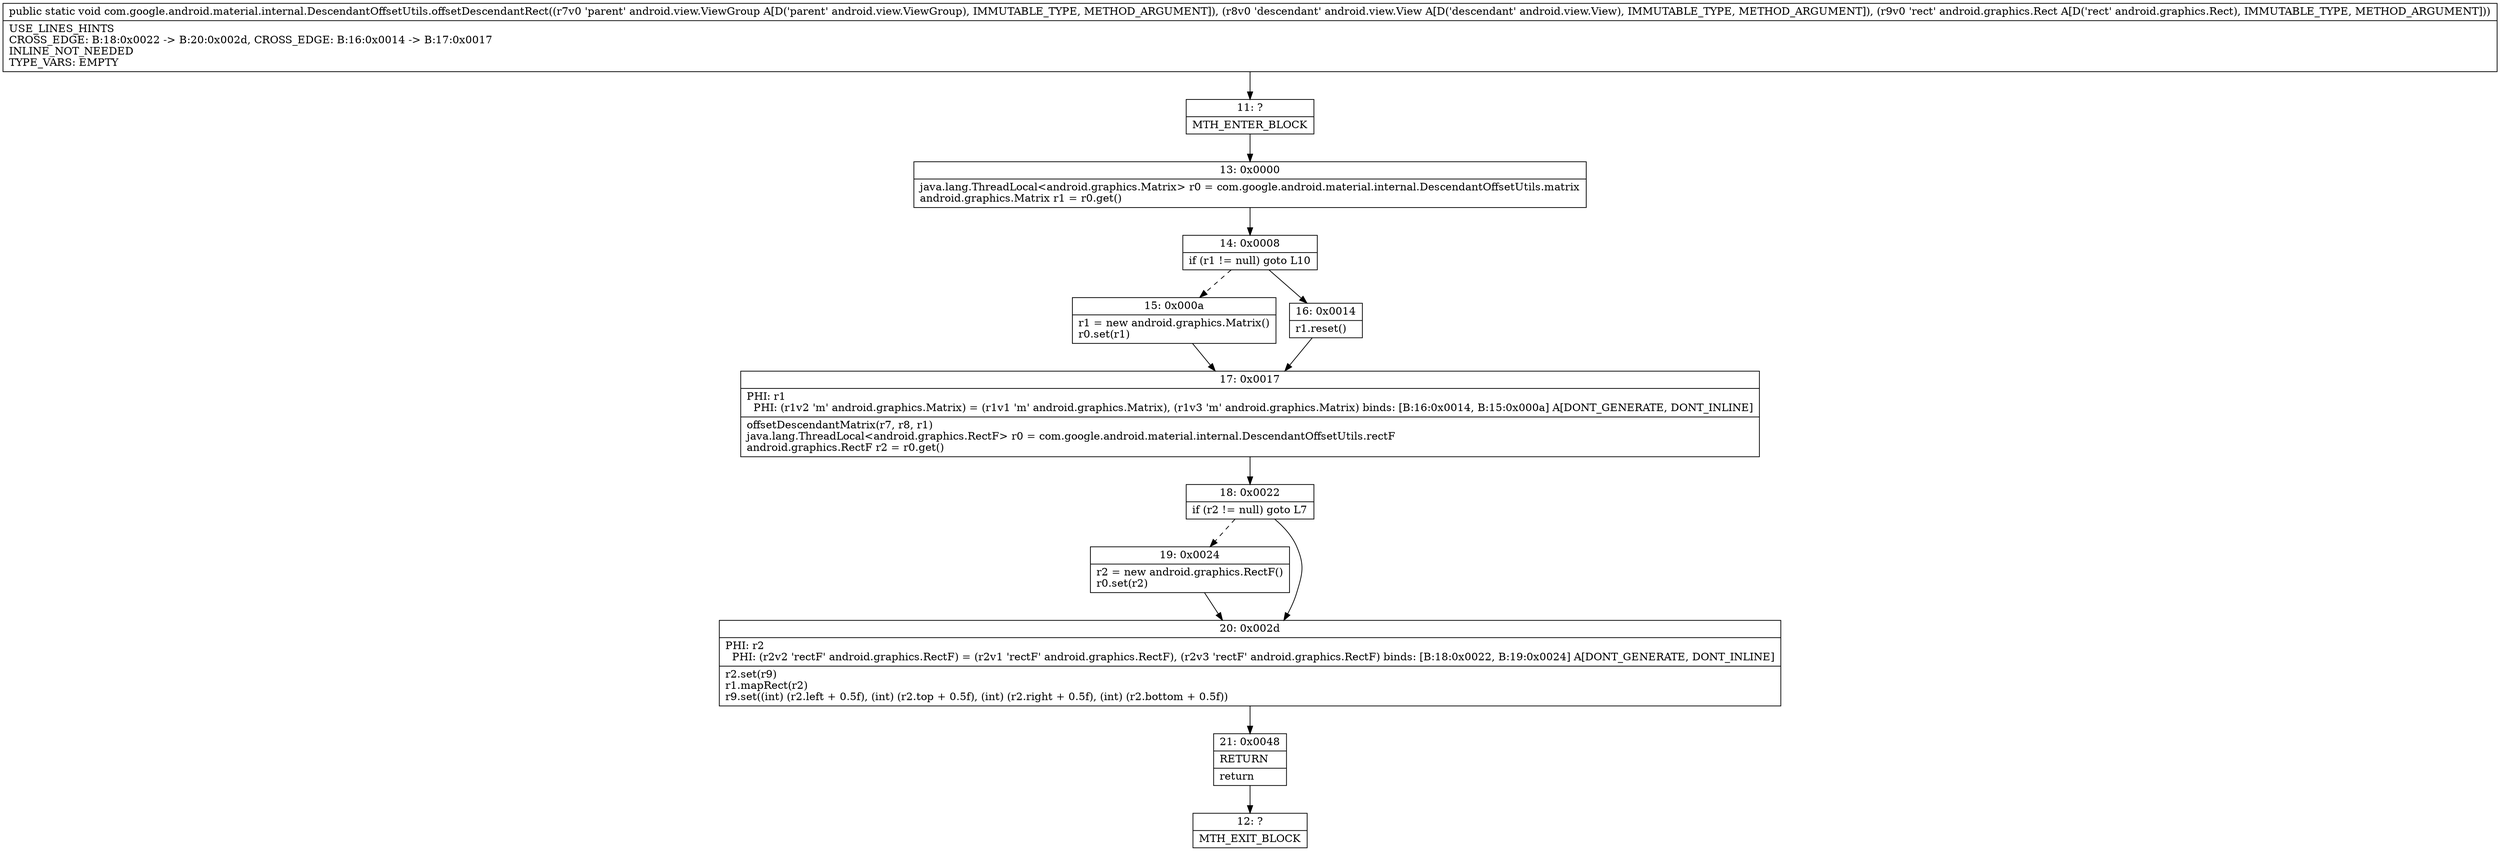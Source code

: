 digraph "CFG forcom.google.android.material.internal.DescendantOffsetUtils.offsetDescendantRect(Landroid\/view\/ViewGroup;Landroid\/view\/View;Landroid\/graphics\/Rect;)V" {
Node_11 [shape=record,label="{11\:\ ?|MTH_ENTER_BLOCK\l}"];
Node_13 [shape=record,label="{13\:\ 0x0000|java.lang.ThreadLocal\<android.graphics.Matrix\> r0 = com.google.android.material.internal.DescendantOffsetUtils.matrix\landroid.graphics.Matrix r1 = r0.get()\l}"];
Node_14 [shape=record,label="{14\:\ 0x0008|if (r1 != null) goto L10\l}"];
Node_15 [shape=record,label="{15\:\ 0x000a|r1 = new android.graphics.Matrix()\lr0.set(r1)\l}"];
Node_17 [shape=record,label="{17\:\ 0x0017|PHI: r1 \l  PHI: (r1v2 'm' android.graphics.Matrix) = (r1v1 'm' android.graphics.Matrix), (r1v3 'm' android.graphics.Matrix) binds: [B:16:0x0014, B:15:0x000a] A[DONT_GENERATE, DONT_INLINE]\l|offsetDescendantMatrix(r7, r8, r1)\ljava.lang.ThreadLocal\<android.graphics.RectF\> r0 = com.google.android.material.internal.DescendantOffsetUtils.rectF\landroid.graphics.RectF r2 = r0.get()\l}"];
Node_18 [shape=record,label="{18\:\ 0x0022|if (r2 != null) goto L7\l}"];
Node_19 [shape=record,label="{19\:\ 0x0024|r2 = new android.graphics.RectF()\lr0.set(r2)\l}"];
Node_20 [shape=record,label="{20\:\ 0x002d|PHI: r2 \l  PHI: (r2v2 'rectF' android.graphics.RectF) = (r2v1 'rectF' android.graphics.RectF), (r2v3 'rectF' android.graphics.RectF) binds: [B:18:0x0022, B:19:0x0024] A[DONT_GENERATE, DONT_INLINE]\l|r2.set(r9)\lr1.mapRect(r2)\lr9.set((int) (r2.left + 0.5f), (int) (r2.top + 0.5f), (int) (r2.right + 0.5f), (int) (r2.bottom + 0.5f))\l}"];
Node_21 [shape=record,label="{21\:\ 0x0048|RETURN\l|return\l}"];
Node_12 [shape=record,label="{12\:\ ?|MTH_EXIT_BLOCK\l}"];
Node_16 [shape=record,label="{16\:\ 0x0014|r1.reset()\l}"];
MethodNode[shape=record,label="{public static void com.google.android.material.internal.DescendantOffsetUtils.offsetDescendantRect((r7v0 'parent' android.view.ViewGroup A[D('parent' android.view.ViewGroup), IMMUTABLE_TYPE, METHOD_ARGUMENT]), (r8v0 'descendant' android.view.View A[D('descendant' android.view.View), IMMUTABLE_TYPE, METHOD_ARGUMENT]), (r9v0 'rect' android.graphics.Rect A[D('rect' android.graphics.Rect), IMMUTABLE_TYPE, METHOD_ARGUMENT]))  | USE_LINES_HINTS\lCROSS_EDGE: B:18:0x0022 \-\> B:20:0x002d, CROSS_EDGE: B:16:0x0014 \-\> B:17:0x0017\lINLINE_NOT_NEEDED\lTYPE_VARS: EMPTY\l}"];
MethodNode -> Node_11;Node_11 -> Node_13;
Node_13 -> Node_14;
Node_14 -> Node_15[style=dashed];
Node_14 -> Node_16;
Node_15 -> Node_17;
Node_17 -> Node_18;
Node_18 -> Node_19[style=dashed];
Node_18 -> Node_20;
Node_19 -> Node_20;
Node_20 -> Node_21;
Node_21 -> Node_12;
Node_16 -> Node_17;
}


